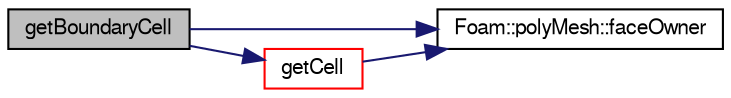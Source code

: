 digraph "getBoundaryCell"
{
  bgcolor="transparent";
  edge [fontname="FreeSans",fontsize="10",labelfontname="FreeSans",labelfontsize="10"];
  node [fontname="FreeSans",fontsize="10",shape=record];
  rankdir="LR";
  Node318 [label="getBoundaryCell",height=0.2,width=0.4,color="black", fillcolor="grey75", style="filled", fontcolor="black"];
  Node318 -> Node319 [color="midnightblue",fontsize="10",style="solid",fontname="FreeSans"];
  Node319 [label="Foam::polyMesh::faceOwner",height=0.2,width=0.4,color="black",URL="$a27410.html#a57752b49bfee23ca1944c3fb0493974f",tooltip="Return face owner. "];
  Node318 -> Node320 [color="midnightblue",fontsize="10",style="solid",fontname="FreeSans"];
  Node320 [label="getCell",height=0.2,width=0.4,color="red",URL="$a29314.html#ab70e6757012d76114cb5967c3b63a234",tooltip="Returns cell using face and containing sample. "];
  Node320 -> Node319 [color="midnightblue",fontsize="10",style="solid",fontname="FreeSans"];
}
